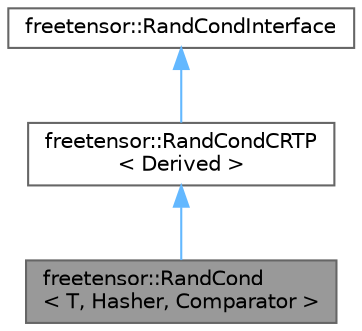 digraph "freetensor::RandCond&lt; T, Hasher, Comparator &gt;"
{
 // LATEX_PDF_SIZE
  bgcolor="transparent";
  edge [fontname=Helvetica,fontsize=10,labelfontname=Helvetica,labelfontsize=10];
  node [fontname=Helvetica,fontsize=10,shape=box,height=0.2,width=0.4];
  Node1 [label="freetensor::RandCond\l\< T, Hasher, Comparator \>",height=0.2,width=0.4,color="gray40", fillcolor="grey60", style="filled", fontcolor="black",tooltip=" "];
  Node2 -> Node1 [dir="back",color="steelblue1",style="solid"];
  Node2 [label="freetensor::RandCondCRTP\l\< Derived \>",height=0.2,width=0.4,color="gray40", fillcolor="white", style="filled",URL="$classfreetensor_1_1RandCondCRTP.html",tooltip=" "];
  Node3 -> Node2 [dir="back",color="steelblue1",style="solid"];
  Node3 [label="freetensor::RandCondInterface",height=0.2,width=0.4,color="gray40", fillcolor="white", style="filled",URL="$classfreetensor_1_1RandCondInterface.html",tooltip=" "];
}
